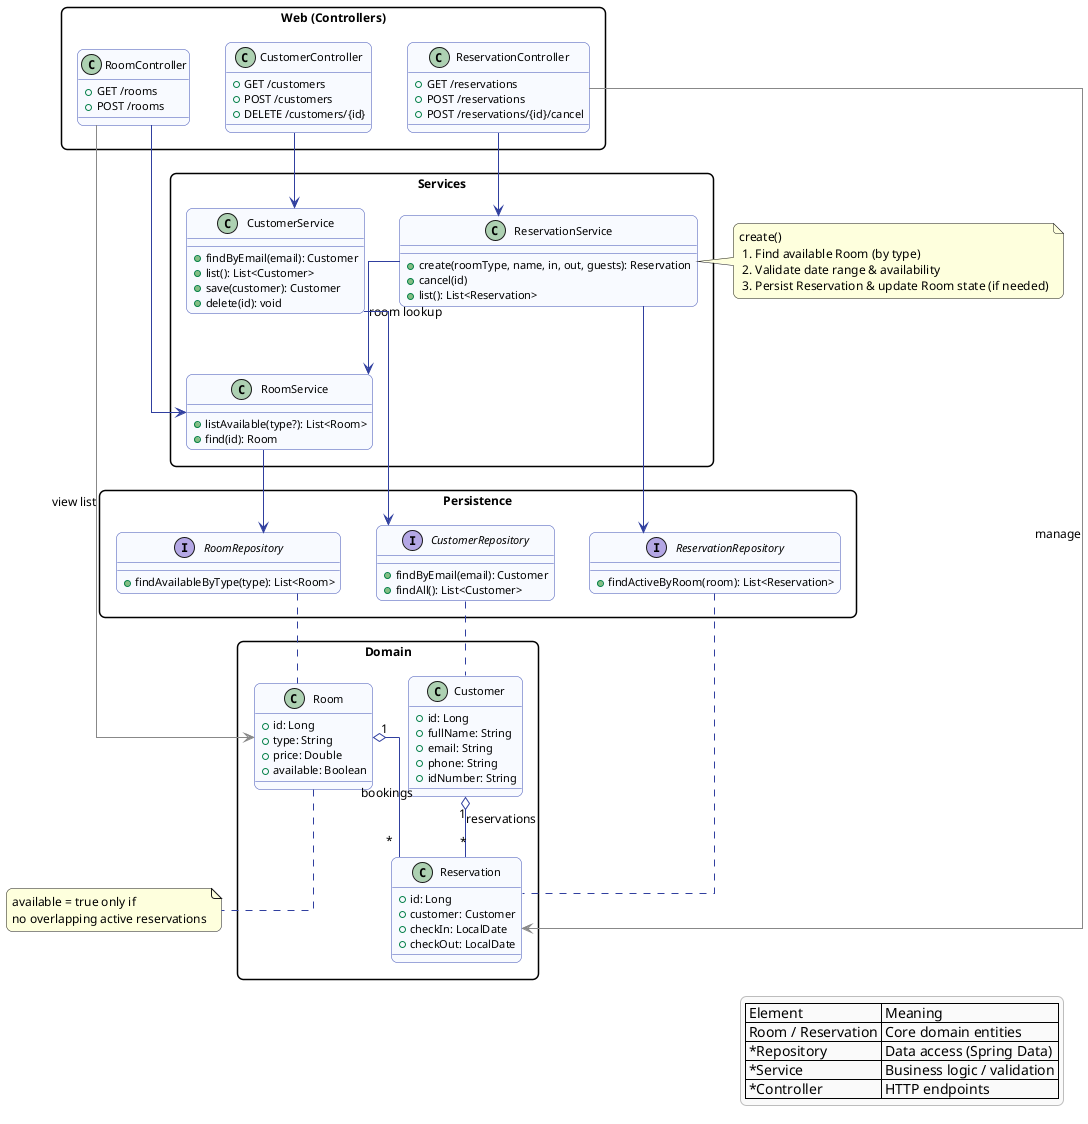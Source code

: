 @startuml
' Goal: 5-minute comprehension diagram (core domain & flows)
' Keep only essential attributes, key responsibilities, and relationships.

skinparam backgroundColor #FFFFFF
skinparam shadowing false
skinparam roundCorner 12
skinparam linetype ortho
skinparam packageStyle rectangle
skinparam defaultFontSize 12

skinparam class {
  BackgroundColor #F8FAFF
  BorderColor #3F51B5
  ArrowColor #303F9F
  FontSize 12
  AttributeFontSize 11
}
skinparam interface {
  BackgroundColor #F0FFF8
  BorderColor #00897B
}
skinparam enum {
  BackgroundColor #FFF8E1
  BorderColor #FFB300
}
skinparam legend {
  BackgroundColor #FAFAFA
  BorderColor #BDBDBD
}

' ================= Core Domain =================
package "Domain" {
  class Room {
    + id: Long
    + type: String
    + price: Double
    + available: Boolean
  }

  class Customer {
    + id: Long
    + fullName: String
    + email: String
    + phone: String
    + idNumber: String
  }

  class Reservation {
    + id: Long
    + customer: Customer
    + checkIn: LocalDate
    + checkOut: LocalDate
  }

  Room "1" o-- "*" Reservation : bookings
  Customer "1" o-- "*" Reservation : reservations
}

' ================ Persistence ================
package "Persistence" {
  interface RoomRepository {
    + findAvailableByType(type): List<Room>
  }
  interface ReservationRepository {
    + findActiveByRoom(room): List<Reservation>
  }
  interface CustomerRepository {
    + findByEmail(email): Customer
    + findAll(): List<Customer>
  }
  RoomRepository .. Room
  ReservationRepository .. Reservation
  CustomerRepository .. Customer
}

' ================ Services ================
package "Services" {
  class RoomService {
    + listAvailable(type?): List<Room>
    + find(id): Room
  }
  class ReservationService {
    + create(roomType, name, in, out, guests): Reservation
    + cancel(id)
    + list(): List<Reservation>
  }
  class CustomerService {
    + findByEmail(email): Customer
    + list(): List<Customer>
    + save(customer): Customer
    + delete(id): void
  }
  RoomService --> RoomRepository
  ReservationService --> ReservationRepository
  ReservationService --> RoomService : room lookup
  CustomerService --> CustomerRepository
}

' ================ Web Layer ================
package "Web (Controllers)" {
  class RoomController {
    + GET /rooms
    + POST /rooms
  }
  class ReservationController {
    + GET /reservations
    + POST /reservations
    + POST /reservations/{id}/cancel
  }
  class CustomerController {
    + GET /customers
    + POST /customers
    + DELETE /customers/{id}
  }
  RoomController --> RoomService
  ReservationController --> ReservationService
  CustomerController --> CustomerService
}

' ================ Cross-layer Flow ================
RoomController -[#888]> Room : view list
ReservationController -[#888]> Reservation : manage

' High-level lifecycle note
note right of ReservationService
create()
 1. Find available Room (by type)
 2. Validate date range & availability
 3. Persist Reservation & update Room state (if needed)
end note

note bottom of Room
available = true only if
no overlapping active reservations
end note

legend right
| Element | Meaning |
| Room / Reservation | Core domain entities |
| *Repository | Data access (Spring Data) |
| *Service | Business logic / validation |
| *Controller | HTTP endpoints |
endlegend

' Simplification rules: hidden setters/getters, non-critical fields omitted,
' focus on relationships & primary responsibilities.
@enduml